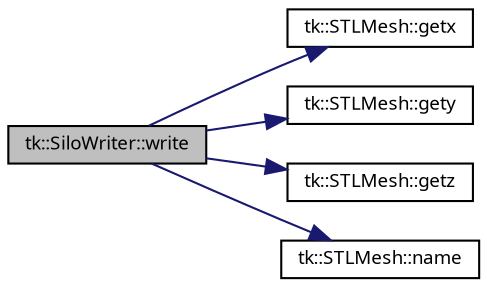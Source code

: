 digraph "tk::SiloWriter::write"
{
 // INTERACTIVE_SVG=YES
  bgcolor="transparent";
  edge [fontname="sans-serif",fontsize="9",labelfontname="sans-serif",labelfontsize="9"];
  node [fontname="sans-serif",fontsize="9",shape=record];
  rankdir="LR";
  Node1 [label="tk::SiloWriter::write",height=0.2,width=0.4,color="black", fillcolor="grey75", style="filled", fontcolor="black"];
  Node1 -> Node2 [color="midnightblue",fontsize="9",style="solid",fontname="sans-serif"];
  Node2 [label="tk::STLMesh::getx",height=0.2,width=0.4,color="black",URL="$classtk_1_1_s_t_l_mesh.html#ae66c03445c73fa60689a89f42f6edb6e",tooltip="Coordinate array accessors. "];
  Node1 -> Node3 [color="midnightblue",fontsize="9",style="solid",fontname="sans-serif"];
  Node3 [label="tk::STLMesh::gety",height=0.2,width=0.4,color="black",URL="$classtk_1_1_s_t_l_mesh.html#aabfcf8ad50719b2941a800b63b0435e5"];
  Node1 -> Node4 [color="midnightblue",fontsize="9",style="solid",fontname="sans-serif"];
  Node4 [label="tk::STLMesh::getz",height=0.2,width=0.4,color="black",URL="$classtk_1_1_s_t_l_mesh.html#a82f450145448fc21eff273a99c8258e1"];
  Node1 -> Node5 [color="midnightblue",fontsize="9",style="solid",fontname="sans-serif"];
  Node5 [label="tk::STLMesh::name",height=0.2,width=0.4,color="black",URL="$classtk_1_1_s_t_l_mesh.html#a1c4f1b9f670c65e179a45b959221917f",tooltip="Get mesh name. "];
}
